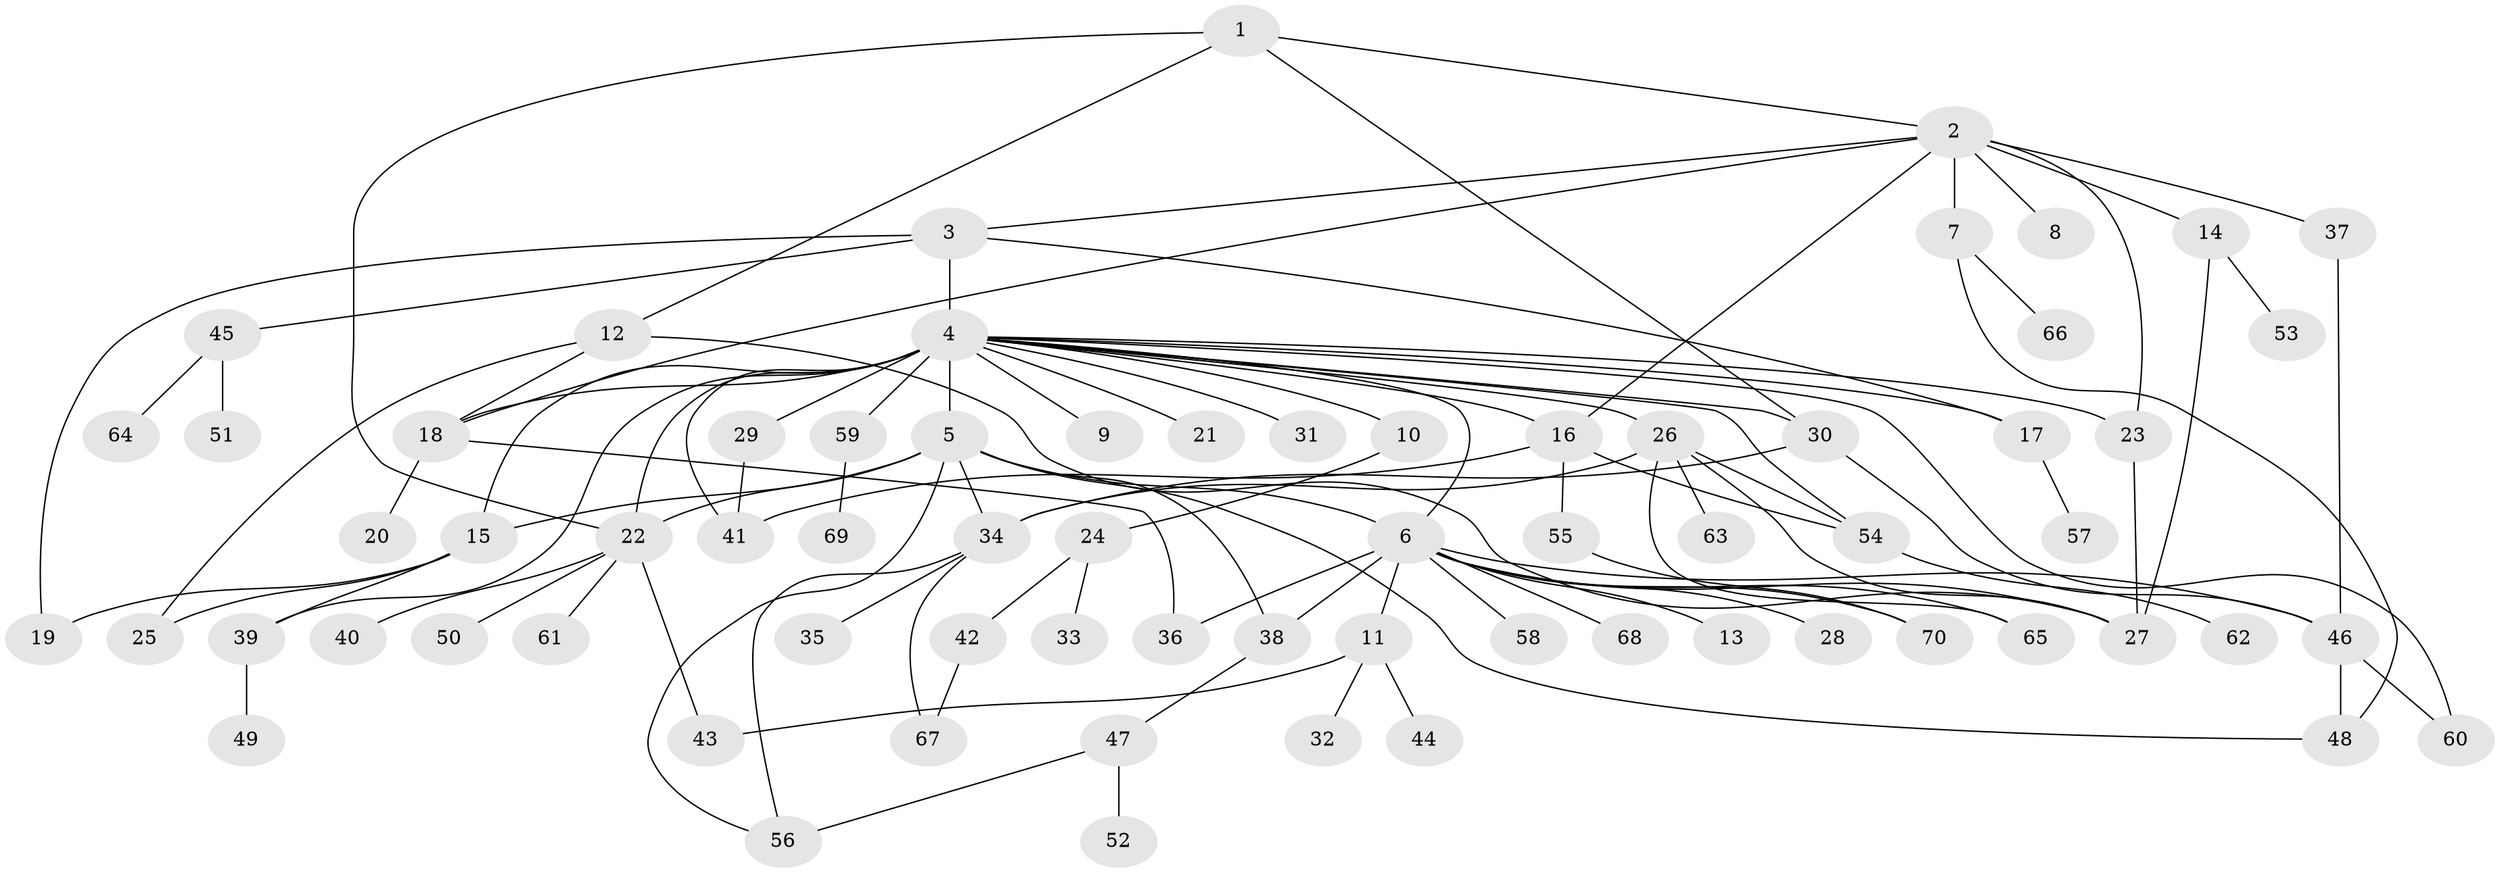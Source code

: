 // original degree distribution, {9: 0.007194244604316547, 12: 0.007194244604316547, 4: 0.07913669064748201, 50: 0.007194244604316547, 2: 0.2014388489208633, 15: 0.007194244604316547, 1: 0.49640287769784175, 3: 0.11510791366906475, 5: 0.02158273381294964, 7: 0.014388489208633094, 8: 0.02158273381294964, 10: 0.007194244604316547, 6: 0.014388489208633094}
// Generated by graph-tools (version 1.1) at 2025/50/03/04/25 22:50:19]
// undirected, 70 vertices, 105 edges
graph export_dot {
  node [color=gray90,style=filled];
  1;
  2;
  3;
  4;
  5;
  6;
  7;
  8;
  9;
  10;
  11;
  12;
  13;
  14;
  15;
  16;
  17;
  18;
  19;
  20;
  21;
  22;
  23;
  24;
  25;
  26;
  27;
  28;
  29;
  30;
  31;
  32;
  33;
  34;
  35;
  36;
  37;
  38;
  39;
  40;
  41;
  42;
  43;
  44;
  45;
  46;
  47;
  48;
  49;
  50;
  51;
  52;
  53;
  54;
  55;
  56;
  57;
  58;
  59;
  60;
  61;
  62;
  63;
  64;
  65;
  66;
  67;
  68;
  69;
  70;
  1 -- 2 [weight=1.0];
  1 -- 12 [weight=2.0];
  1 -- 22 [weight=1.0];
  1 -- 30 [weight=5.0];
  2 -- 3 [weight=2.0];
  2 -- 7 [weight=1.0];
  2 -- 8 [weight=1.0];
  2 -- 14 [weight=1.0];
  2 -- 16 [weight=1.0];
  2 -- 18 [weight=1.0];
  2 -- 23 [weight=2.0];
  2 -- 37 [weight=1.0];
  3 -- 4 [weight=2.0];
  3 -- 17 [weight=1.0];
  3 -- 19 [weight=1.0];
  3 -- 45 [weight=1.0];
  4 -- 5 [weight=19.0];
  4 -- 6 [weight=1.0];
  4 -- 9 [weight=1.0];
  4 -- 10 [weight=1.0];
  4 -- 15 [weight=1.0];
  4 -- 16 [weight=2.0];
  4 -- 17 [weight=1.0];
  4 -- 18 [weight=1.0];
  4 -- 21 [weight=1.0];
  4 -- 22 [weight=1.0];
  4 -- 23 [weight=1.0];
  4 -- 26 [weight=1.0];
  4 -- 29 [weight=2.0];
  4 -- 30 [weight=1.0];
  4 -- 31 [weight=1.0];
  4 -- 39 [weight=1.0];
  4 -- 41 [weight=1.0];
  4 -- 54 [weight=1.0];
  4 -- 59 [weight=1.0];
  4 -- 60 [weight=1.0];
  5 -- 6 [weight=1.0];
  5 -- 15 [weight=1.0];
  5 -- 22 [weight=2.0];
  5 -- 34 [weight=1.0];
  5 -- 38 [weight=1.0];
  5 -- 48 [weight=1.0];
  5 -- 56 [weight=1.0];
  6 -- 11 [weight=1.0];
  6 -- 13 [weight=1.0];
  6 -- 27 [weight=1.0];
  6 -- 28 [weight=1.0];
  6 -- 36 [weight=1.0];
  6 -- 38 [weight=1.0];
  6 -- 46 [weight=1.0];
  6 -- 58 [weight=1.0];
  6 -- 65 [weight=1.0];
  6 -- 68 [weight=1.0];
  6 -- 70 [weight=1.0];
  7 -- 48 [weight=1.0];
  7 -- 66 [weight=1.0];
  10 -- 24 [weight=1.0];
  11 -- 32 [weight=1.0];
  11 -- 43 [weight=1.0];
  11 -- 44 [weight=1.0];
  12 -- 18 [weight=1.0];
  12 -- 25 [weight=2.0];
  12 -- 27 [weight=1.0];
  14 -- 27 [weight=1.0];
  14 -- 53 [weight=1.0];
  15 -- 19 [weight=1.0];
  15 -- 25 [weight=2.0];
  15 -- 39 [weight=1.0];
  16 -- 41 [weight=4.0];
  16 -- 54 [weight=1.0];
  16 -- 55 [weight=1.0];
  17 -- 57 [weight=1.0];
  18 -- 20 [weight=3.0];
  18 -- 36 [weight=1.0];
  22 -- 40 [weight=1.0];
  22 -- 43 [weight=1.0];
  22 -- 50 [weight=1.0];
  22 -- 61 [weight=1.0];
  23 -- 27 [weight=1.0];
  24 -- 33 [weight=1.0];
  24 -- 42 [weight=1.0];
  26 -- 27 [weight=1.0];
  26 -- 34 [weight=1.0];
  26 -- 54 [weight=1.0];
  26 -- 63 [weight=1.0];
  26 -- 65 [weight=1.0];
  29 -- 41 [weight=1.0];
  30 -- 34 [weight=1.0];
  30 -- 46 [weight=1.0];
  34 -- 35 [weight=1.0];
  34 -- 56 [weight=1.0];
  34 -- 67 [weight=1.0];
  37 -- 46 [weight=1.0];
  38 -- 47 [weight=1.0];
  39 -- 49 [weight=1.0];
  42 -- 67 [weight=1.0];
  45 -- 51 [weight=1.0];
  45 -- 64 [weight=1.0];
  46 -- 48 [weight=1.0];
  46 -- 60 [weight=1.0];
  47 -- 52 [weight=1.0];
  47 -- 56 [weight=1.0];
  54 -- 62 [weight=1.0];
  55 -- 70 [weight=1.0];
  59 -- 69 [weight=1.0];
}
